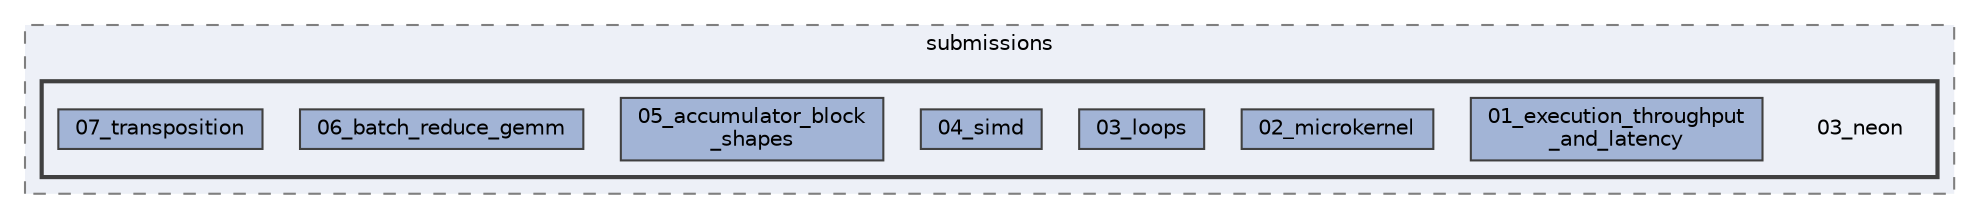 digraph "/home/runner/work/machine-learning-compilers/machine-learning-compilers/src/submissions/03_neon"
{
 // LATEX_PDF_SIZE
  bgcolor="transparent";
  edge [fontname=Helvetica,fontsize=10,labelfontname=Helvetica,labelfontsize=10];
  node [fontname=Helvetica,fontsize=10,shape=box,height=0.2,width=0.4];
  compound=true
  subgraph clusterdir_89b09214c7b8767e580eb9d0667695f6 {
    graph [ bgcolor="#edf0f7", pencolor="grey50", label="submissions", fontname=Helvetica,fontsize=10 style="filled,dashed", URL="dir_89b09214c7b8767e580eb9d0667695f6.html",tooltip=""]
  subgraph clusterdir_b2c563f7bf427f5a0c17c9a95cb1f2fd {
    graph [ bgcolor="#edf0f7", pencolor="grey25", label="", fontname=Helvetica,fontsize=10 style="filled,bold", URL="dir_b2c563f7bf427f5a0c17c9a95cb1f2fd.html",tooltip=""]
    dir_b2c563f7bf427f5a0c17c9a95cb1f2fd [shape=plaintext, label="03_neon"];
  dir_db0c44b6c99babc115391fee31ffffd2 [label="01_execution_throughput\l_and_latency", fillcolor="#a2b4d6", color="grey25", style="filled", URL="dir_db0c44b6c99babc115391fee31ffffd2.html",tooltip=""];
  dir_e6eb231c0e4101fda6c4d8d8fac3babc [label="02_microkernel", fillcolor="#a2b4d6", color="grey25", style="filled", URL="dir_e6eb231c0e4101fda6c4d8d8fac3babc.html",tooltip=""];
  dir_fdaeb624d648c5eadf33e2657c6f49fc [label="03_loops", fillcolor="#a2b4d6", color="grey25", style="filled", URL="dir_fdaeb624d648c5eadf33e2657c6f49fc.html",tooltip=""];
  dir_1bbf329644173ab09491115de8dab028 [label="04_simd", fillcolor="#a2b4d6", color="grey25", style="filled", URL="dir_1bbf329644173ab09491115de8dab028.html",tooltip=""];
  dir_3574dc578a2032e7bffd7af1f5b71dbd [label="05_accumulator_block\l_shapes", fillcolor="#a2b4d6", color="grey25", style="filled", URL="dir_3574dc578a2032e7bffd7af1f5b71dbd.html",tooltip=""];
  dir_f78ac28d176dc5803113e6f9814f5964 [label="06_batch_reduce_gemm", fillcolor="#a2b4d6", color="grey25", style="filled", URL="dir_f78ac28d176dc5803113e6f9814f5964.html",tooltip=""];
  dir_f92c61175547b9411dbb5558edf13cfd [label="07_transposition", fillcolor="#a2b4d6", color="grey25", style="filled", URL="dir_f92c61175547b9411dbb5558edf13cfd.html",tooltip=""];
  }
  }
}
